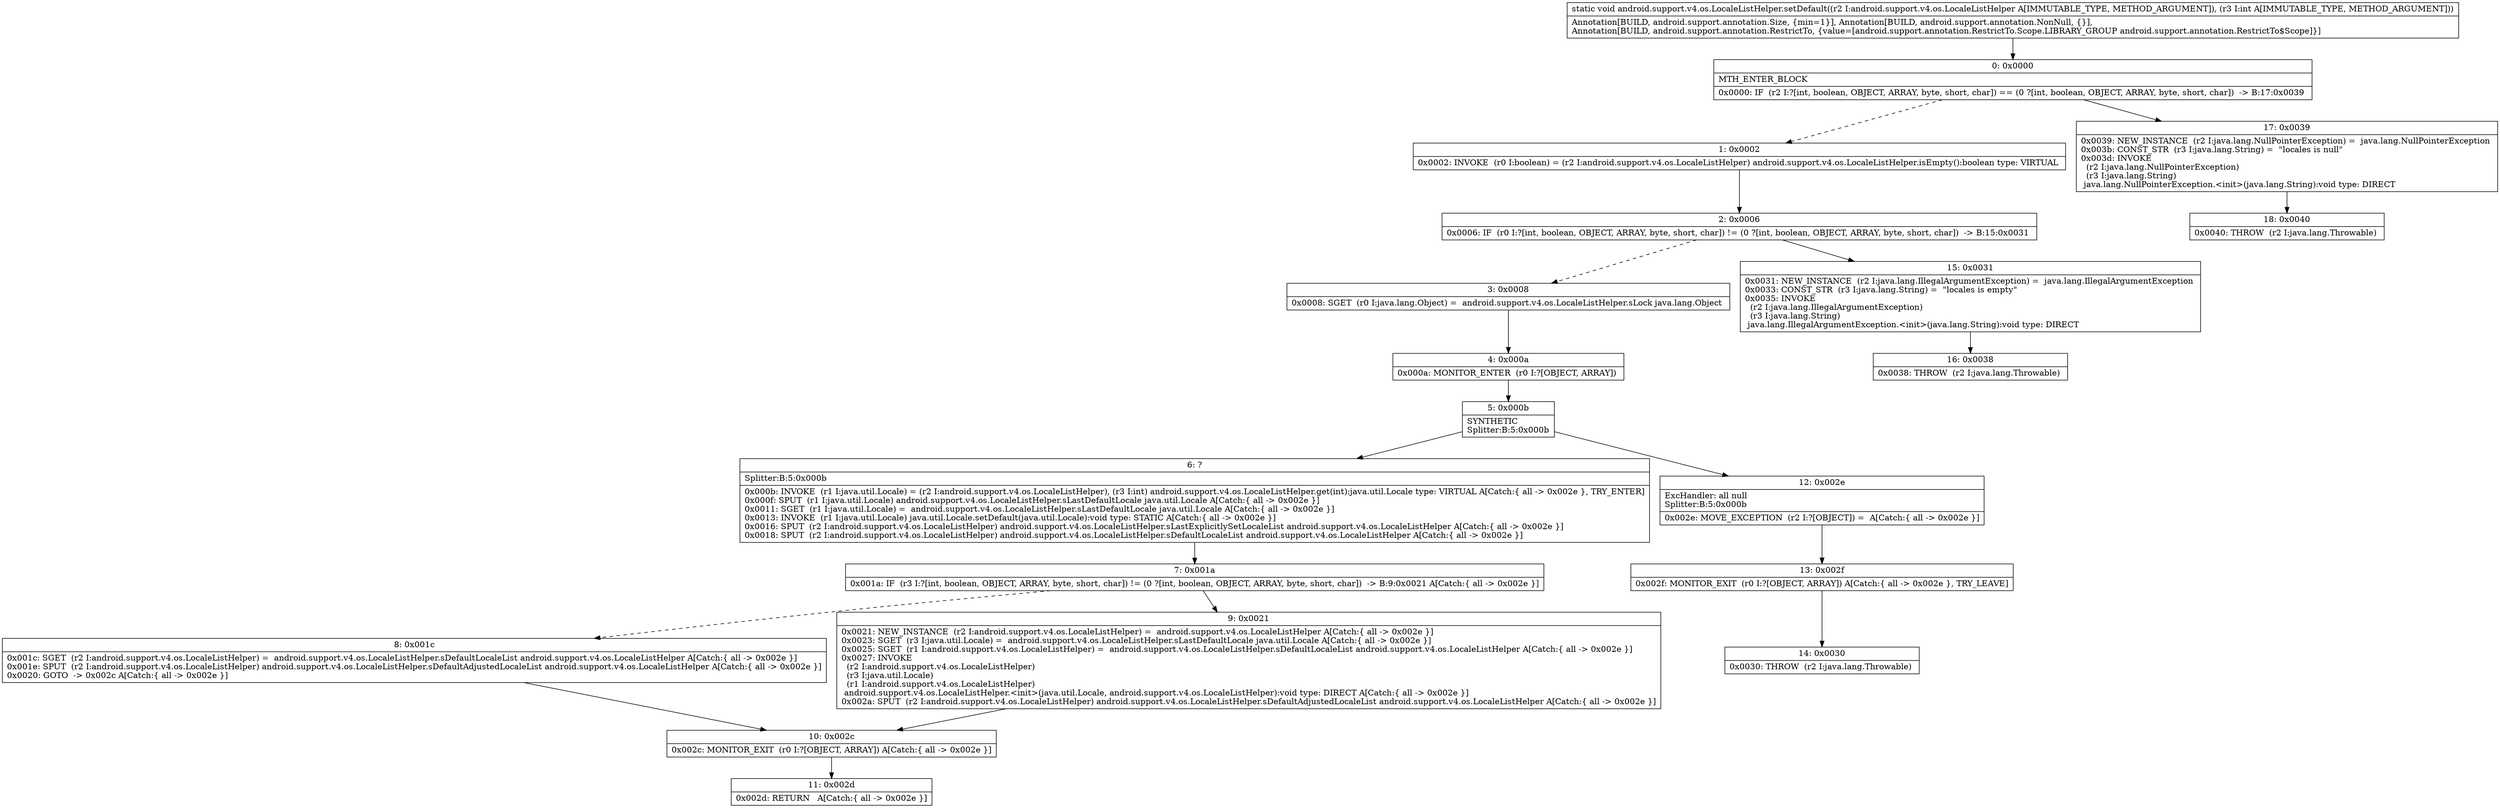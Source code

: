 digraph "CFG forandroid.support.v4.os.LocaleListHelper.setDefault(Landroid\/support\/v4\/os\/LocaleListHelper;I)V" {
Node_0 [shape=record,label="{0\:\ 0x0000|MTH_ENTER_BLOCK\l|0x0000: IF  (r2 I:?[int, boolean, OBJECT, ARRAY, byte, short, char]) == (0 ?[int, boolean, OBJECT, ARRAY, byte, short, char])  \-\> B:17:0x0039 \l}"];
Node_1 [shape=record,label="{1\:\ 0x0002|0x0002: INVOKE  (r0 I:boolean) = (r2 I:android.support.v4.os.LocaleListHelper) android.support.v4.os.LocaleListHelper.isEmpty():boolean type: VIRTUAL \l}"];
Node_2 [shape=record,label="{2\:\ 0x0006|0x0006: IF  (r0 I:?[int, boolean, OBJECT, ARRAY, byte, short, char]) != (0 ?[int, boolean, OBJECT, ARRAY, byte, short, char])  \-\> B:15:0x0031 \l}"];
Node_3 [shape=record,label="{3\:\ 0x0008|0x0008: SGET  (r0 I:java.lang.Object) =  android.support.v4.os.LocaleListHelper.sLock java.lang.Object \l}"];
Node_4 [shape=record,label="{4\:\ 0x000a|0x000a: MONITOR_ENTER  (r0 I:?[OBJECT, ARRAY]) \l}"];
Node_5 [shape=record,label="{5\:\ 0x000b|SYNTHETIC\lSplitter:B:5:0x000b\l}"];
Node_6 [shape=record,label="{6\:\ ?|Splitter:B:5:0x000b\l|0x000b: INVOKE  (r1 I:java.util.Locale) = (r2 I:android.support.v4.os.LocaleListHelper), (r3 I:int) android.support.v4.os.LocaleListHelper.get(int):java.util.Locale type: VIRTUAL A[Catch:\{ all \-\> 0x002e \}, TRY_ENTER]\l0x000f: SPUT  (r1 I:java.util.Locale) android.support.v4.os.LocaleListHelper.sLastDefaultLocale java.util.Locale A[Catch:\{ all \-\> 0x002e \}]\l0x0011: SGET  (r1 I:java.util.Locale) =  android.support.v4.os.LocaleListHelper.sLastDefaultLocale java.util.Locale A[Catch:\{ all \-\> 0x002e \}]\l0x0013: INVOKE  (r1 I:java.util.Locale) java.util.Locale.setDefault(java.util.Locale):void type: STATIC A[Catch:\{ all \-\> 0x002e \}]\l0x0016: SPUT  (r2 I:android.support.v4.os.LocaleListHelper) android.support.v4.os.LocaleListHelper.sLastExplicitlySetLocaleList android.support.v4.os.LocaleListHelper A[Catch:\{ all \-\> 0x002e \}]\l0x0018: SPUT  (r2 I:android.support.v4.os.LocaleListHelper) android.support.v4.os.LocaleListHelper.sDefaultLocaleList android.support.v4.os.LocaleListHelper A[Catch:\{ all \-\> 0x002e \}]\l}"];
Node_7 [shape=record,label="{7\:\ 0x001a|0x001a: IF  (r3 I:?[int, boolean, OBJECT, ARRAY, byte, short, char]) != (0 ?[int, boolean, OBJECT, ARRAY, byte, short, char])  \-\> B:9:0x0021 A[Catch:\{ all \-\> 0x002e \}]\l}"];
Node_8 [shape=record,label="{8\:\ 0x001c|0x001c: SGET  (r2 I:android.support.v4.os.LocaleListHelper) =  android.support.v4.os.LocaleListHelper.sDefaultLocaleList android.support.v4.os.LocaleListHelper A[Catch:\{ all \-\> 0x002e \}]\l0x001e: SPUT  (r2 I:android.support.v4.os.LocaleListHelper) android.support.v4.os.LocaleListHelper.sDefaultAdjustedLocaleList android.support.v4.os.LocaleListHelper A[Catch:\{ all \-\> 0x002e \}]\l0x0020: GOTO  \-\> 0x002c A[Catch:\{ all \-\> 0x002e \}]\l}"];
Node_9 [shape=record,label="{9\:\ 0x0021|0x0021: NEW_INSTANCE  (r2 I:android.support.v4.os.LocaleListHelper) =  android.support.v4.os.LocaleListHelper A[Catch:\{ all \-\> 0x002e \}]\l0x0023: SGET  (r3 I:java.util.Locale) =  android.support.v4.os.LocaleListHelper.sLastDefaultLocale java.util.Locale A[Catch:\{ all \-\> 0x002e \}]\l0x0025: SGET  (r1 I:android.support.v4.os.LocaleListHelper) =  android.support.v4.os.LocaleListHelper.sDefaultLocaleList android.support.v4.os.LocaleListHelper A[Catch:\{ all \-\> 0x002e \}]\l0x0027: INVOKE  \l  (r2 I:android.support.v4.os.LocaleListHelper)\l  (r3 I:java.util.Locale)\l  (r1 I:android.support.v4.os.LocaleListHelper)\l android.support.v4.os.LocaleListHelper.\<init\>(java.util.Locale, android.support.v4.os.LocaleListHelper):void type: DIRECT A[Catch:\{ all \-\> 0x002e \}]\l0x002a: SPUT  (r2 I:android.support.v4.os.LocaleListHelper) android.support.v4.os.LocaleListHelper.sDefaultAdjustedLocaleList android.support.v4.os.LocaleListHelper A[Catch:\{ all \-\> 0x002e \}]\l}"];
Node_10 [shape=record,label="{10\:\ 0x002c|0x002c: MONITOR_EXIT  (r0 I:?[OBJECT, ARRAY]) A[Catch:\{ all \-\> 0x002e \}]\l}"];
Node_11 [shape=record,label="{11\:\ 0x002d|0x002d: RETURN   A[Catch:\{ all \-\> 0x002e \}]\l}"];
Node_12 [shape=record,label="{12\:\ 0x002e|ExcHandler: all null\lSplitter:B:5:0x000b\l|0x002e: MOVE_EXCEPTION  (r2 I:?[OBJECT]) =  A[Catch:\{ all \-\> 0x002e \}]\l}"];
Node_13 [shape=record,label="{13\:\ 0x002f|0x002f: MONITOR_EXIT  (r0 I:?[OBJECT, ARRAY]) A[Catch:\{ all \-\> 0x002e \}, TRY_LEAVE]\l}"];
Node_14 [shape=record,label="{14\:\ 0x0030|0x0030: THROW  (r2 I:java.lang.Throwable) \l}"];
Node_15 [shape=record,label="{15\:\ 0x0031|0x0031: NEW_INSTANCE  (r2 I:java.lang.IllegalArgumentException) =  java.lang.IllegalArgumentException \l0x0033: CONST_STR  (r3 I:java.lang.String) =  \"locales is empty\" \l0x0035: INVOKE  \l  (r2 I:java.lang.IllegalArgumentException)\l  (r3 I:java.lang.String)\l java.lang.IllegalArgumentException.\<init\>(java.lang.String):void type: DIRECT \l}"];
Node_16 [shape=record,label="{16\:\ 0x0038|0x0038: THROW  (r2 I:java.lang.Throwable) \l}"];
Node_17 [shape=record,label="{17\:\ 0x0039|0x0039: NEW_INSTANCE  (r2 I:java.lang.NullPointerException) =  java.lang.NullPointerException \l0x003b: CONST_STR  (r3 I:java.lang.String) =  \"locales is null\" \l0x003d: INVOKE  \l  (r2 I:java.lang.NullPointerException)\l  (r3 I:java.lang.String)\l java.lang.NullPointerException.\<init\>(java.lang.String):void type: DIRECT \l}"];
Node_18 [shape=record,label="{18\:\ 0x0040|0x0040: THROW  (r2 I:java.lang.Throwable) \l}"];
MethodNode[shape=record,label="{static void android.support.v4.os.LocaleListHelper.setDefault((r2 I:android.support.v4.os.LocaleListHelper A[IMMUTABLE_TYPE, METHOD_ARGUMENT]), (r3 I:int A[IMMUTABLE_TYPE, METHOD_ARGUMENT]))  | Annotation[BUILD, android.support.annotation.Size, \{min=1\}], Annotation[BUILD, android.support.annotation.NonNull, \{\}], \lAnnotation[BUILD, android.support.annotation.RestrictTo, \{value=[android.support.annotation.RestrictTo.Scope.LIBRARY_GROUP android.support.annotation.RestrictTo$Scope]\}]\l}"];
MethodNode -> Node_0;
Node_0 -> Node_1[style=dashed];
Node_0 -> Node_17;
Node_1 -> Node_2;
Node_2 -> Node_3[style=dashed];
Node_2 -> Node_15;
Node_3 -> Node_4;
Node_4 -> Node_5;
Node_5 -> Node_6;
Node_5 -> Node_12;
Node_6 -> Node_7;
Node_7 -> Node_8[style=dashed];
Node_7 -> Node_9;
Node_8 -> Node_10;
Node_9 -> Node_10;
Node_10 -> Node_11;
Node_12 -> Node_13;
Node_13 -> Node_14;
Node_15 -> Node_16;
Node_17 -> Node_18;
}

